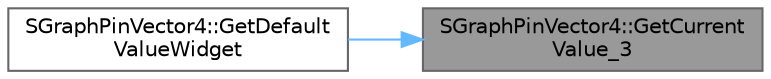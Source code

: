 digraph "SGraphPinVector4::GetCurrentValue_3"
{
 // INTERACTIVE_SVG=YES
 // LATEX_PDF_SIZE
  bgcolor="transparent";
  edge [fontname=Helvetica,fontsize=10,labelfontname=Helvetica,labelfontsize=10];
  node [fontname=Helvetica,fontsize=10,shape=box,height=0.2,width=0.4];
  rankdir="RL";
  Node1 [id="Node000001",label="SGraphPinVector4::GetCurrent\lValue_3",height=0.2,width=0.4,color="gray40", fillcolor="grey60", style="filled", fontcolor="black",tooltip=" "];
  Node1 -> Node2 [id="edge1_Node000001_Node000002",dir="back",color="steelblue1",style="solid",tooltip=" "];
  Node2 [id="Node000002",label="SGraphPinVector4::GetDefault\lValueWidget",height=0.2,width=0.4,color="grey40", fillcolor="white", style="filled",URL="$d3/d05/classSGraphPinVector4.html#a31d7b3c68196770f3fb38b9ba4247323",tooltip="Function to create class specific widget."];
}
